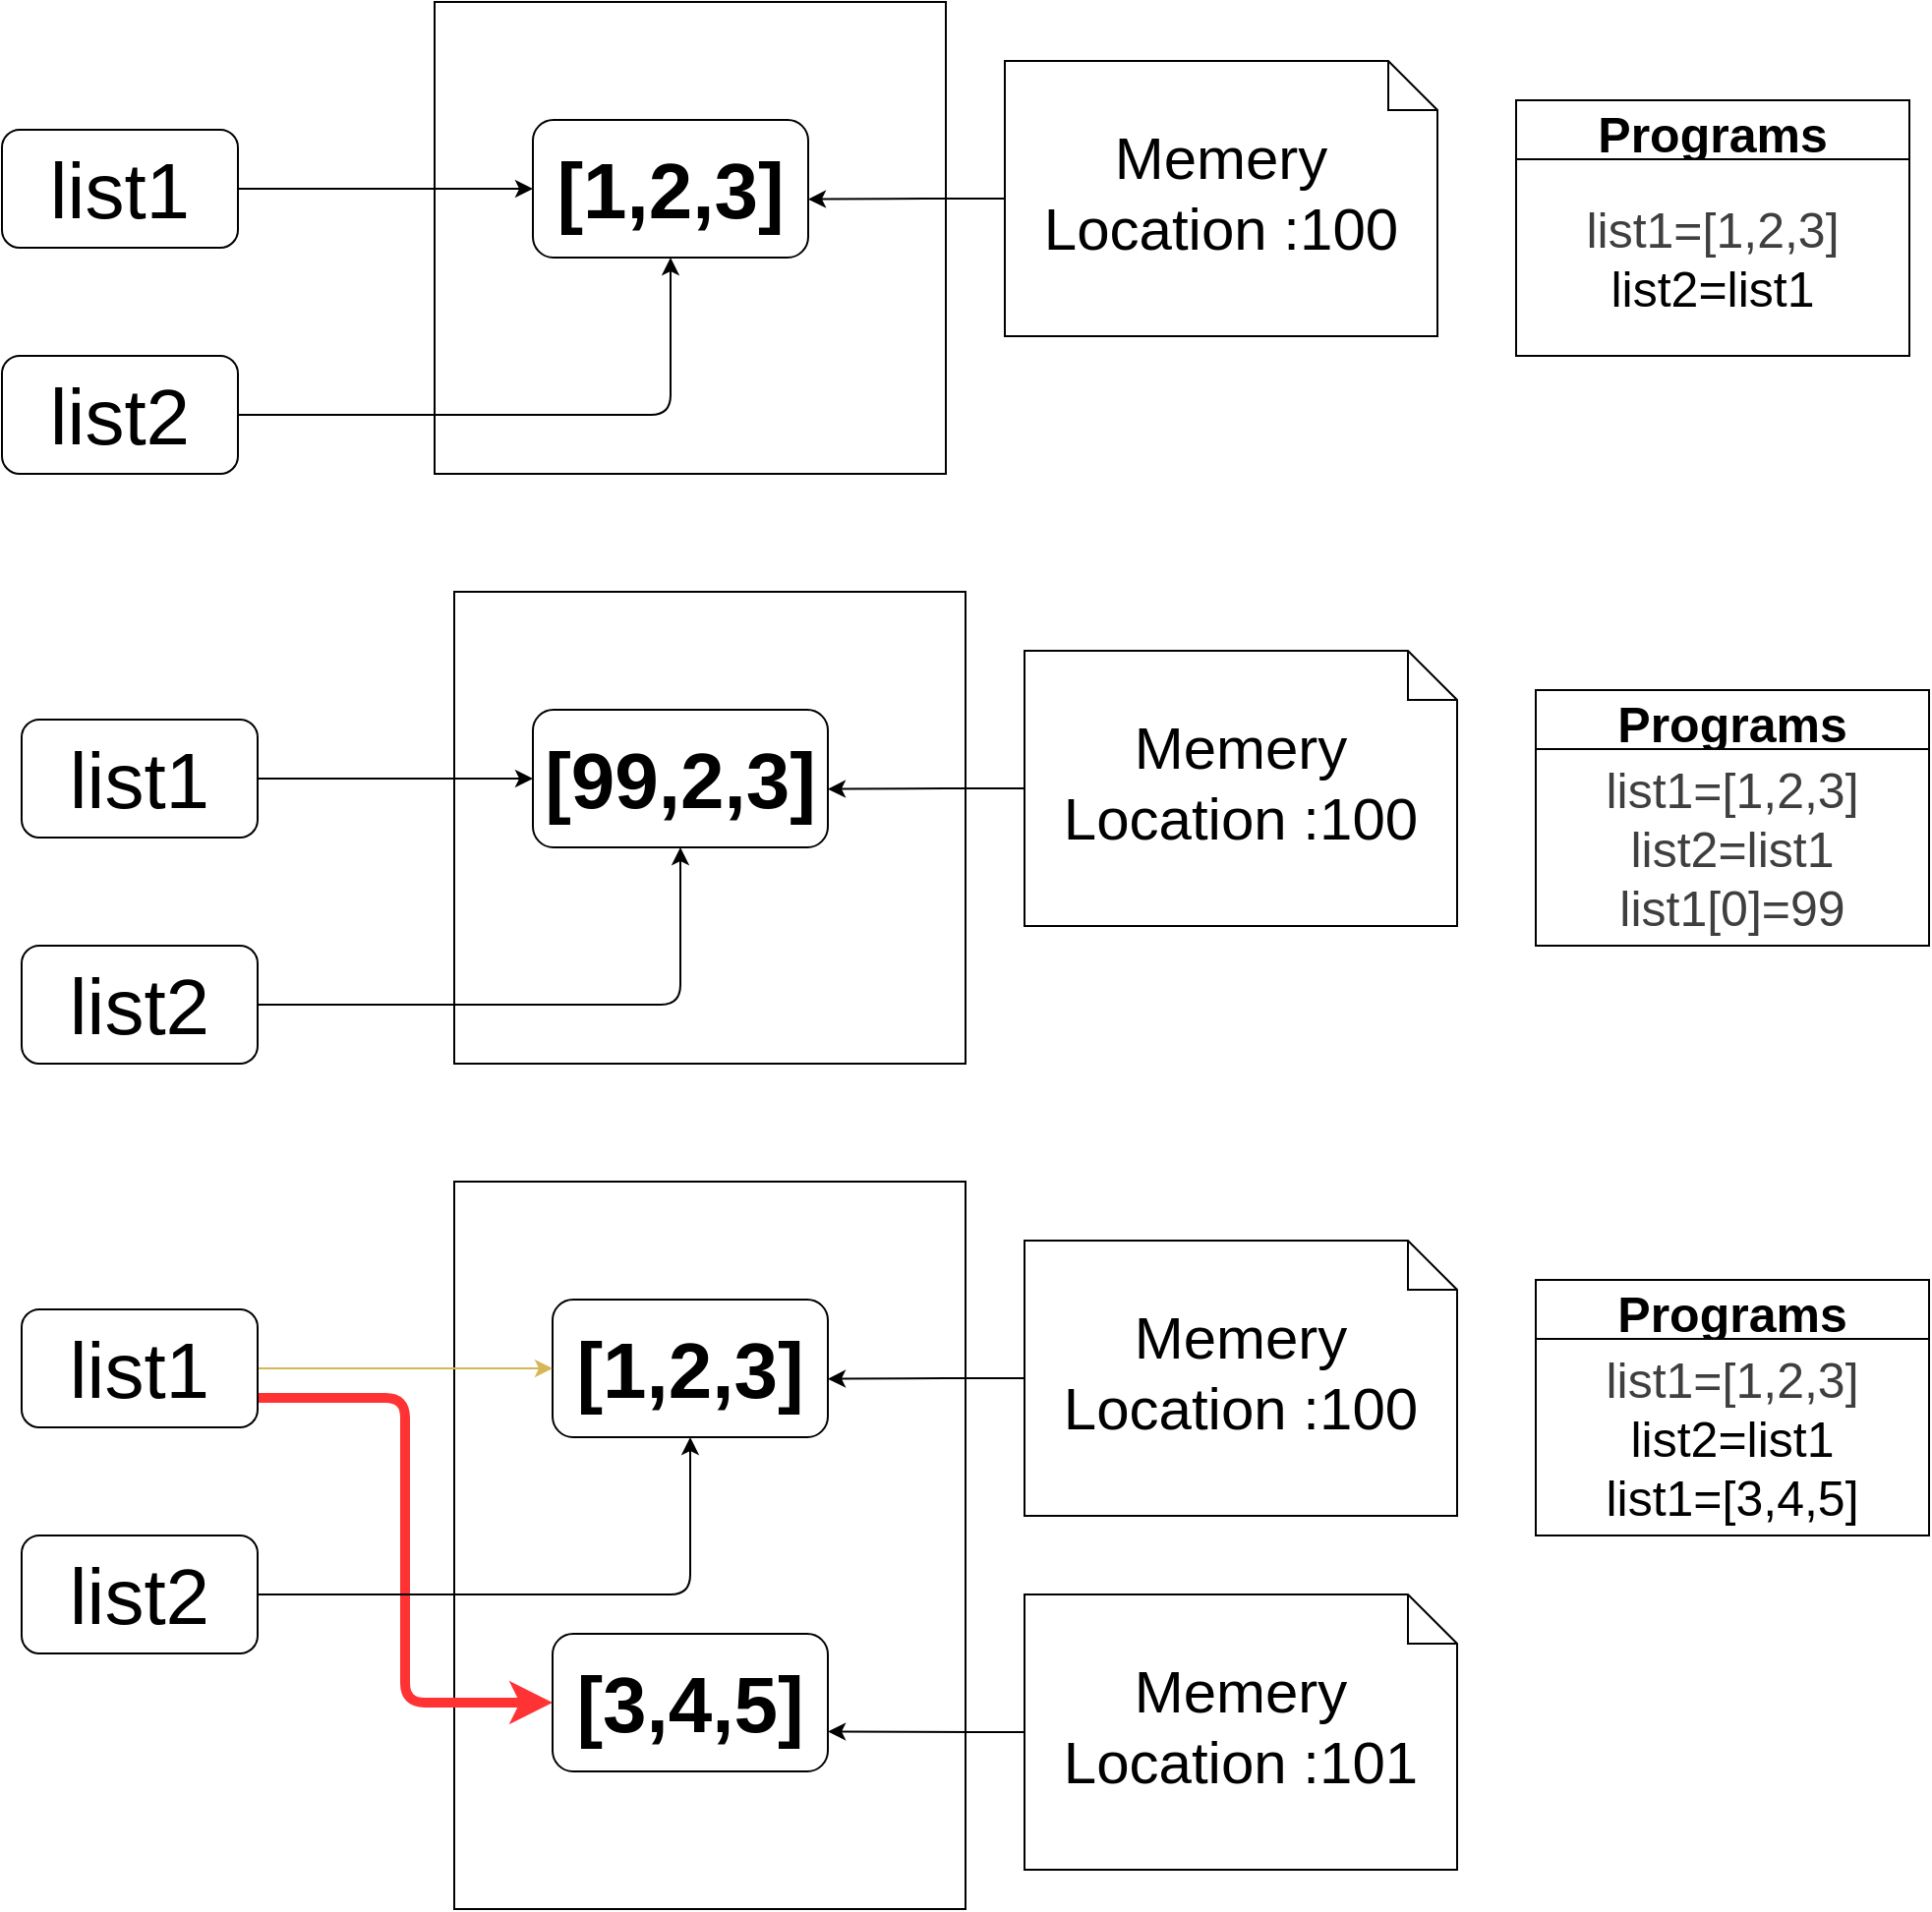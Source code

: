 <mxfile>
    <diagram id="vxuE1ULMcwYOe2kbOvAa" name="Page-1">
        <mxGraphModel dx="499" dy="362" grid="1" gridSize="10" guides="1" tooltips="1" connect="1" arrows="1" fold="1" page="1" pageScale="1" pageWidth="850" pageHeight="1100" math="0" shadow="0">
            <root>
                <mxCell id="0"/>
                <mxCell id="1" parent="0"/>
                <mxCell id="2" value="" style="whiteSpace=wrap;html=1;" parent="1" vertex="1">
                    <mxGeometry x="780" y="80" width="260" height="240" as="geometry"/>
                </mxCell>
                <mxCell id="3" value="&lt;span style=&quot;font-size: 40px;&quot;&gt;&lt;b&gt;[1,2,3]&lt;/b&gt;&lt;/span&gt;" style="rounded=1;whiteSpace=wrap;html=1;" parent="1" vertex="1">
                    <mxGeometry x="830" y="140" width="140" height="70" as="geometry"/>
                </mxCell>
                <mxCell id="10" style="edgeStyle=none;html=1;exitX=1;exitY=0.5;exitDx=0;exitDy=0;entryX=0;entryY=0.5;entryDx=0;entryDy=0;" parent="1" source="8" target="3" edge="1">
                    <mxGeometry relative="1" as="geometry"/>
                </mxCell>
                <mxCell id="8" value="&lt;span style=&quot;font-size: 40px;&quot;&gt;list1&lt;/span&gt;" style="rounded=1;whiteSpace=wrap;html=1;" parent="1" vertex="1">
                    <mxGeometry x="560" y="145" width="120" height="60" as="geometry"/>
                </mxCell>
                <mxCell id="9" value="&lt;span style=&quot;font-size: 40px;&quot;&gt;list2&lt;/span&gt;" style="rounded=1;whiteSpace=wrap;html=1;" parent="1" vertex="1">
                    <mxGeometry x="560" y="260" width="120" height="60" as="geometry"/>
                </mxCell>
                <mxCell id="18" style="edgeStyle=orthogonalEdgeStyle;html=1;exitX=1;exitY=0.5;exitDx=0;exitDy=0;entryX=0.5;entryY=1;entryDx=0;entryDy=0;" parent="1" source="9" target="3" edge="1">
                    <mxGeometry relative="1" as="geometry"/>
                </mxCell>
                <mxCell id="55" value="&lt;font style=&quot;font-size: 30px;&quot;&gt;Memery Location :100&lt;/font&gt;" style="shape=note2;boundedLbl=1;whiteSpace=wrap;html=1;size=25;verticalAlign=top;align=center;" parent="1" vertex="1">
                    <mxGeometry x="1070" y="110" width="220" height="140" as="geometry"/>
                </mxCell>
                <mxCell id="71" style="edgeStyle=orthogonalEdgeStyle;html=1;exitX=0;exitY=0.5;exitDx=0;exitDy=0;exitPerimeter=0;entryX=1;entryY=0.576;entryDx=0;entryDy=0;entryPerimeter=0;" parent="1" source="55" target="3" edge="1">
                    <mxGeometry relative="1" as="geometry"/>
                </mxCell>
                <mxCell id="73" value="Programs" style="swimlane;fontSize=25;startSize=30;" parent="1" vertex="1">
                    <mxGeometry x="1330" y="130" width="200" height="130" as="geometry"/>
                </mxCell>
                <mxCell id="75" value="X=10&lt;div&gt;Y=X&lt;/div&gt;" style="text;html=1;align=center;verticalAlign=middle;resizable=0;points=[];autosize=1;strokeColor=none;fillColor=none;" parent="73" vertex="1">
                    <mxGeometry x="75" y="60" width="50" height="40" as="geometry"/>
                </mxCell>
                <mxCell id="77" value="&lt;div&gt;&lt;span style=&quot;color: rgb(63, 63, 63); scrollbar-color: rgb(226, 226, 226) rgb(251, 251, 251); font-size: 25px;&quot;&gt;list1=[1,2,3]&lt;/span&gt;&lt;span style=&quot;font-size: 25px;&quot;&gt;&lt;/span&gt;&lt;/div&gt;&lt;div&gt;&lt;span style=&quot;font-size: 25px;&quot;&gt;list2=list1&lt;/span&gt;&lt;/div&gt;" style="whiteSpace=wrap;html=1;" parent="73" vertex="1">
                    <mxGeometry y="30" width="200" height="100" as="geometry"/>
                </mxCell>
                <mxCell id="83" value="" style="whiteSpace=wrap;html=1;" vertex="1" parent="1">
                    <mxGeometry x="790" y="380" width="260" height="240" as="geometry"/>
                </mxCell>
                <mxCell id="84" value="&lt;span style=&quot;font-size: 40px;&quot;&gt;&lt;b&gt;[99,2,3]&lt;/b&gt;&lt;/span&gt;" style="rounded=1;whiteSpace=wrap;html=1;" vertex="1" parent="1">
                    <mxGeometry x="830" y="440" width="150" height="70" as="geometry"/>
                </mxCell>
                <mxCell id="85" style="edgeStyle=none;html=1;exitX=1;exitY=0.5;exitDx=0;exitDy=0;entryX=0;entryY=0.5;entryDx=0;entryDy=0;" edge="1" source="86" target="84" parent="1">
                    <mxGeometry relative="1" as="geometry"/>
                </mxCell>
                <mxCell id="86" value="&lt;span style=&quot;font-size: 40px;&quot;&gt;list1&lt;/span&gt;" style="rounded=1;whiteSpace=wrap;html=1;" vertex="1" parent="1">
                    <mxGeometry x="570" y="445" width="120" height="60" as="geometry"/>
                </mxCell>
                <mxCell id="87" value="&lt;span style=&quot;font-size: 40px;&quot;&gt;list2&lt;/span&gt;" style="rounded=1;whiteSpace=wrap;html=1;" vertex="1" parent="1">
                    <mxGeometry x="570" y="560" width="120" height="60" as="geometry"/>
                </mxCell>
                <mxCell id="88" style="edgeStyle=orthogonalEdgeStyle;html=1;exitX=1;exitY=0.5;exitDx=0;exitDy=0;entryX=0.5;entryY=1;entryDx=0;entryDy=0;" edge="1" source="87" target="84" parent="1">
                    <mxGeometry relative="1" as="geometry"/>
                </mxCell>
                <mxCell id="89" value="&lt;font style=&quot;font-size: 30px;&quot;&gt;Memery Location :100&lt;/font&gt;" style="shape=note2;boundedLbl=1;whiteSpace=wrap;html=1;size=25;verticalAlign=top;align=center;" vertex="1" parent="1">
                    <mxGeometry x="1080" y="410" width="220" height="140" as="geometry"/>
                </mxCell>
                <mxCell id="90" style="edgeStyle=orthogonalEdgeStyle;html=1;exitX=0;exitY=0.5;exitDx=0;exitDy=0;exitPerimeter=0;entryX=1;entryY=0.576;entryDx=0;entryDy=0;entryPerimeter=0;" edge="1" source="89" target="84" parent="1">
                    <mxGeometry relative="1" as="geometry"/>
                </mxCell>
                <mxCell id="91" value="Programs" style="swimlane;fontSize=25;startSize=30;" vertex="1" parent="1">
                    <mxGeometry x="1340" y="430" width="200" height="130" as="geometry"/>
                </mxCell>
                <mxCell id="92" value="X=10&lt;div&gt;Y=X&lt;/div&gt;" style="text;html=1;align=center;verticalAlign=middle;resizable=0;points=[];autosize=1;strokeColor=none;fillColor=none;" vertex="1" parent="91">
                    <mxGeometry x="75" y="60" width="50" height="40" as="geometry"/>
                </mxCell>
                <mxCell id="93" value="&lt;div&gt;&lt;span style=&quot;color: rgb(63, 63, 63); scrollbar-color: rgb(226, 226, 226) rgb(251, 251, 251); font-size: 25px;&quot;&gt;&lt;br&gt;&lt;/span&gt;&lt;/div&gt;&lt;div&gt;&lt;span style=&quot;color: rgb(63, 63, 63); scrollbar-color: rgb(226, 226, 226) rgb(251, 251, 251); font-size: 25px;&quot;&gt;list1=[1,2,3]&lt;/span&gt;&lt;span style=&quot;font-size: 25px;&quot;&gt;&lt;/span&gt;&lt;/div&gt;&lt;div&gt;&lt;span style=&quot;color: rgb(63, 63, 63); scrollbar-color: rgb(226, 226, 226) rgb(251, 251, 251); font-size: 25px;&quot;&gt;list2=list1&lt;/span&gt;&lt;/div&gt;&lt;div&gt;&lt;span style=&quot;color: rgb(63, 63, 63); scrollbar-color: rgb(226, 226, 226) rgb(251, 251, 251); font-size: 25px;&quot;&gt;&lt;span style=&quot;color: rgb(63, 63, 63); scrollbar-color: rgb(226, 226, 226) rgb(251, 251, 251);&quot;&gt;list1[0]=99&lt;/span&gt;&lt;/span&gt;&lt;/div&gt;&lt;div&gt;&lt;span style=&quot;color: rgb(63, 63, 63); scrollbar-color: rgb(226, 226, 226) rgb(251, 251, 251); font-size: 25px;&quot;&gt;&lt;span style=&quot;color: rgb(63, 63, 63); scrollbar-color: rgb(226, 226, 226) rgb(251, 251, 251);&quot;&gt;&lt;br&gt;&lt;/span&gt;&lt;/span&gt;&lt;/div&gt;" style="whiteSpace=wrap;html=1;" vertex="1" parent="91">
                    <mxGeometry y="30" width="200" height="100" as="geometry"/>
                </mxCell>
                <mxCell id="102" value="" style="whiteSpace=wrap;html=1;" vertex="1" parent="1">
                    <mxGeometry x="790" y="680" width="260" height="370" as="geometry"/>
                </mxCell>
                <mxCell id="103" value="&lt;span style=&quot;font-size: 40px;&quot;&gt;&lt;b&gt;[1,2,3]&lt;/b&gt;&lt;/span&gt;" style="rounded=1;whiteSpace=wrap;html=1;" vertex="1" parent="1">
                    <mxGeometry x="840" y="740" width="140" height="70" as="geometry"/>
                </mxCell>
                <mxCell id="104" style="edgeStyle=none;html=1;exitX=1;exitY=0.5;exitDx=0;exitDy=0;entryX=0;entryY=0.5;entryDx=0;entryDy=0;fillColor=#fff2cc;strokeColor=#d6b656;rounded=0;curved=0;" edge="1" source="105" target="103" parent="1">
                    <mxGeometry relative="1" as="geometry"/>
                </mxCell>
                <mxCell id="114" style="edgeStyle=orthogonalEdgeStyle;html=1;exitX=1;exitY=0.75;exitDx=0;exitDy=0;entryX=0;entryY=0.5;entryDx=0;entryDy=0;strokeColor=#FF3333;strokeWidth=5;" edge="1" parent="1" source="105" target="113">
                    <mxGeometry relative="1" as="geometry">
                        <mxPoint x="750" y="950" as="targetPoint"/>
                    </mxGeometry>
                </mxCell>
                <mxCell id="105" value="&lt;span style=&quot;font-size: 40px;&quot;&gt;list1&lt;/span&gt;" style="rounded=1;whiteSpace=wrap;html=1;" vertex="1" parent="1">
                    <mxGeometry x="570" y="745" width="120" height="60" as="geometry"/>
                </mxCell>
                <mxCell id="106" value="&lt;span style=&quot;font-size: 40px;&quot;&gt;list2&lt;/span&gt;" style="rounded=1;whiteSpace=wrap;html=1;" vertex="1" parent="1">
                    <mxGeometry x="570" y="860" width="120" height="60" as="geometry"/>
                </mxCell>
                <mxCell id="107" style="edgeStyle=orthogonalEdgeStyle;html=1;exitX=1;exitY=0.5;exitDx=0;exitDy=0;entryX=0.5;entryY=1;entryDx=0;entryDy=0;" edge="1" source="106" target="103" parent="1">
                    <mxGeometry relative="1" as="geometry"/>
                </mxCell>
                <mxCell id="108" value="&lt;font style=&quot;font-size: 30px;&quot;&gt;Memery Location :100&lt;/font&gt;" style="shape=note2;boundedLbl=1;whiteSpace=wrap;html=1;size=25;verticalAlign=top;align=center;" vertex="1" parent="1">
                    <mxGeometry x="1080" y="710" width="220" height="140" as="geometry"/>
                </mxCell>
                <mxCell id="109" style="edgeStyle=orthogonalEdgeStyle;html=1;exitX=0;exitY=0.5;exitDx=0;exitDy=0;exitPerimeter=0;entryX=1;entryY=0.576;entryDx=0;entryDy=0;entryPerimeter=0;" edge="1" source="108" target="103" parent="1">
                    <mxGeometry relative="1" as="geometry"/>
                </mxCell>
                <mxCell id="110" value="Programs" style="swimlane;fontSize=25;startSize=30;" vertex="1" parent="1">
                    <mxGeometry x="1340" y="730" width="200" height="130" as="geometry"/>
                </mxCell>
                <mxCell id="111" value="X=10&lt;div&gt;Y=X&lt;/div&gt;" style="text;html=1;align=center;verticalAlign=middle;resizable=0;points=[];autosize=1;strokeColor=none;fillColor=none;" vertex="1" parent="110">
                    <mxGeometry x="75" y="60" width="50" height="40" as="geometry"/>
                </mxCell>
                <mxCell id="112" value="&lt;div&gt;&lt;span style=&quot;color: rgb(63, 63, 63); scrollbar-color: rgb(226, 226, 226) rgb(251, 251, 251); font-size: 25px;&quot;&gt;&lt;br&gt;&lt;/span&gt;&lt;/div&gt;&lt;div&gt;&lt;span style=&quot;color: rgb(63, 63, 63); scrollbar-color: rgb(226, 226, 226) rgb(251, 251, 251); font-size: 25px;&quot;&gt;list1=[1,2,3]&lt;/span&gt;&lt;span style=&quot;font-size: 25px;&quot;&gt;&lt;/span&gt;&lt;/div&gt;&lt;div&gt;&lt;span style=&quot;font-size: 25px;&quot;&gt;list2=list1&lt;/span&gt;&lt;/div&gt;&lt;div&gt;&lt;span style=&quot;font-size: 25px;&quot;&gt;list1=[3,4,5]&lt;/span&gt;&lt;/div&gt;&lt;div&gt;&lt;span style=&quot;font-size: 25px;&quot;&gt;&lt;br&gt;&lt;/span&gt;&lt;/div&gt;" style="whiteSpace=wrap;html=1;" vertex="1" parent="110">
                    <mxGeometry y="30" width="200" height="100" as="geometry"/>
                </mxCell>
                <mxCell id="113" value="&lt;span style=&quot;font-size: 40px;&quot;&gt;&lt;b&gt;[3,4,5]&lt;/b&gt;&lt;/span&gt;" style="rounded=1;whiteSpace=wrap;html=1;" vertex="1" parent="1">
                    <mxGeometry x="840" y="910" width="140" height="70" as="geometry"/>
                </mxCell>
                <mxCell id="115" value="&lt;font style=&quot;font-size: 30px;&quot;&gt;Memery Location :101&lt;/font&gt;" style="shape=note2;boundedLbl=1;whiteSpace=wrap;html=1;size=25;verticalAlign=top;align=center;" vertex="1" parent="1">
                    <mxGeometry x="1080" y="890" width="220" height="140" as="geometry"/>
                </mxCell>
                <mxCell id="118" style="edgeStyle=orthogonalEdgeStyle;html=1;exitX=0;exitY=0.5;exitDx=0;exitDy=0;exitPerimeter=0;entryX=0.731;entryY=0.756;entryDx=0;entryDy=0;entryPerimeter=0;" edge="1" parent="1" source="115" target="102">
                    <mxGeometry relative="1" as="geometry"/>
                </mxCell>
            </root>
        </mxGraphModel>
    </diagram>
</mxfile>